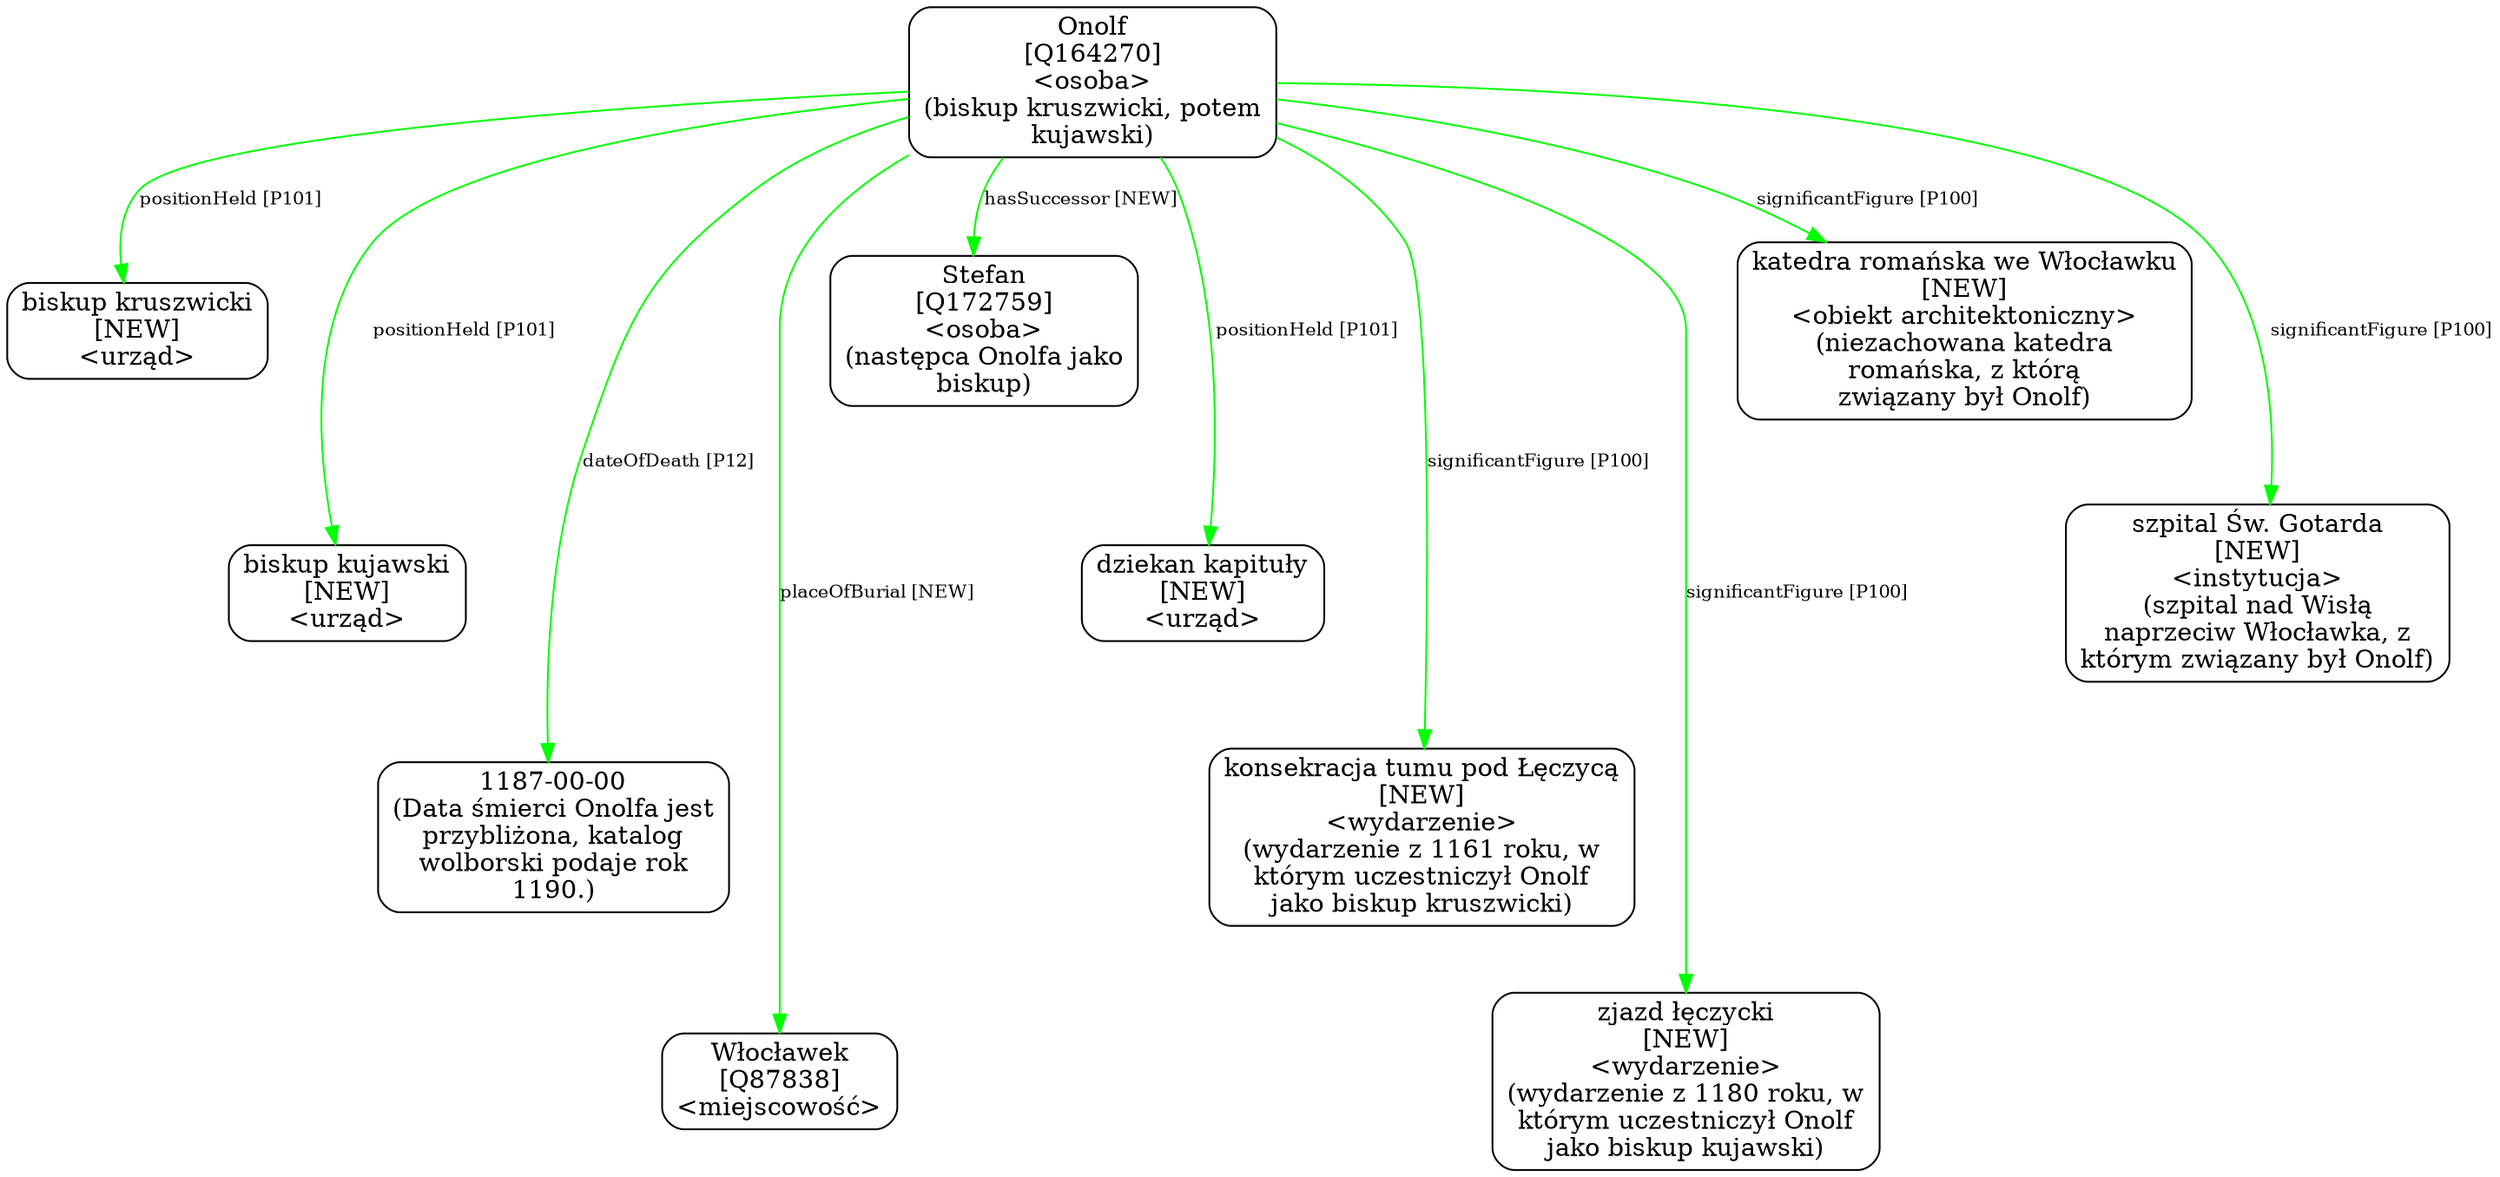 digraph {
	node [shape=box,
		style=rounded
	];
	edge [fontsize=10];
	"Onolf
[Q164270]
<osoba>
(biskup kruszwicki, potem
kujawski)"	[color=black,
		label="Onolf
[Q164270]
<osoba>
(biskup kruszwicki, potem
kujawski)"];
	"Onolf
[Q164270]
<osoba>
(biskup kruszwicki, potem
kujawski)" -> "biskup kruszwicki
[NEW]
<urząd>"	[color=green,
		label="positionHeld [P101]",
		minlen=1];
	"Onolf
[Q164270]
<osoba>
(biskup kruszwicki, potem
kujawski)" -> "biskup kujawski
[NEW]
<urząd>"	[color=green,
		label="positionHeld [P101]",
		minlen=2];
	"Onolf
[Q164270]
<osoba>
(biskup kruszwicki, potem
kujawski)" -> "1187-00-00
(Data śmierci Onolfa jest
przybliżona, katalog
wolborski podaje rok
1190.)"	[color=green,
		label="dateOfDeath [P12]",
		minlen=3];
	"Onolf
[Q164270]
<osoba>
(biskup kruszwicki, potem
kujawski)" -> "Włocławek
[Q87838]
<miejscowość>"	[color=green,
		label="placeOfBurial [NEW]",
		minlen=4];
	"Onolf
[Q164270]
<osoba>
(biskup kruszwicki, potem
kujawski)" -> "Stefan
[Q172759]
<osoba>
(następca Onolfa jako
biskup)"	[color=green,
		label="hasSuccessor [NEW]",
		minlen=1];
	"Onolf
[Q164270]
<osoba>
(biskup kruszwicki, potem
kujawski)" -> "dziekan kapituły
[NEW]
<urząd>"	[color=green,
		label="positionHeld [P101]",
		minlen=2];
	"Onolf
[Q164270]
<osoba>
(biskup kruszwicki, potem
kujawski)" -> "konsekracja tumu pod Łęczycą
[NEW]
<wydarzenie>
(wydarzenie z 1161 roku, w
którym uczestniczył Onolf
jako biskup kruszwicki)"	[color=green,
		label="significantFigure [P100]",
		minlen=3];
	"Onolf
[Q164270]
<osoba>
(biskup kruszwicki, potem
kujawski)" -> "zjazd łęczycki
[NEW]
<wydarzenie>
(wydarzenie z 1180 roku, w
którym uczestniczył Onolf
jako biskup kujawski)"	[color=green,
		label="significantFigure [P100]",
		minlen=4];
	"Onolf
[Q164270]
<osoba>
(biskup kruszwicki, potem
kujawski)" -> "katedra romańska we Włocławku
[NEW]
<obiekt architektoniczny>
(niezachowana katedra
romańska, z którą
związany był Onolf)"	[color=green,
		label="significantFigure [P100]",
		minlen=1];
	"Onolf
[Q164270]
<osoba>
(biskup kruszwicki, potem
kujawski)" -> "szpital Św. Gotarda
[NEW]
<instytucja>
(szpital nad Wisłą
naprzeciw Włocławka, z
którym związany był Onolf)"	[color=green,
		label="significantFigure [P100]",
		minlen=2];
}
